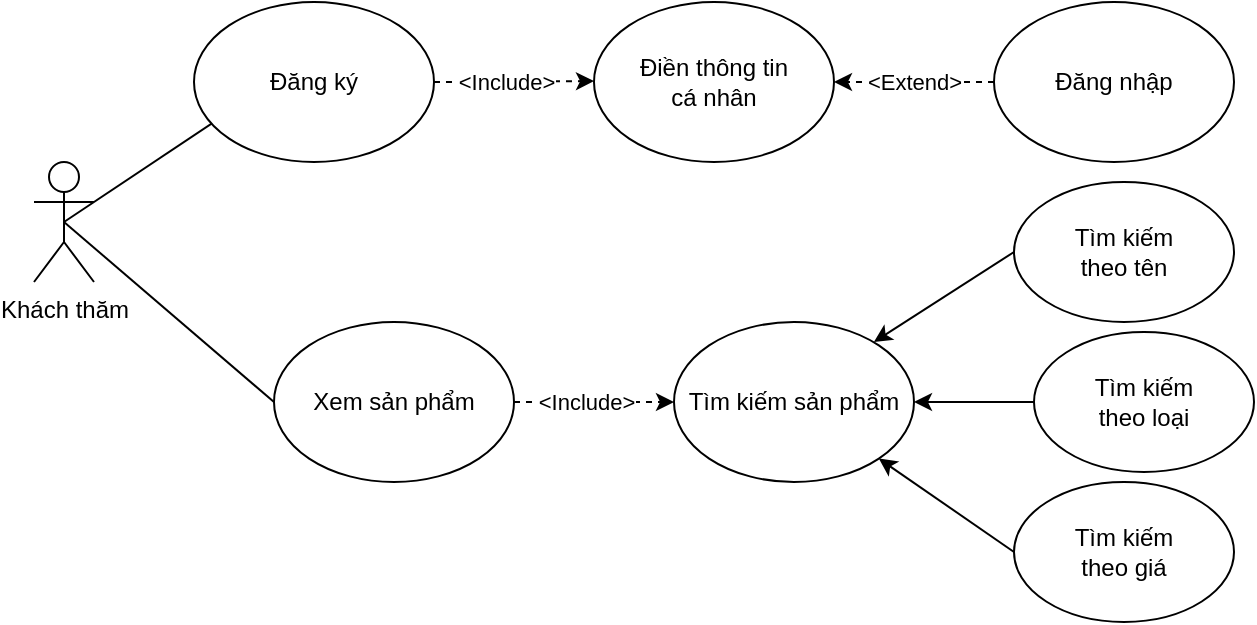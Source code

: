 <mxfile version="20.3.0" type="device"><diagram id="c6mjX217aeds3MkTo3PL" name="Page-1"><mxGraphModel dx="782" dy="539" grid="1" gridSize="10" guides="1" tooltips="1" connect="1" arrows="1" fold="1" page="1" pageScale="1" pageWidth="850" pageHeight="1100" math="0" shadow="0"><root><mxCell id="0"/><mxCell id="1" parent="0"/><mxCell id="I038MhzOt63osd_a4be9-16" value="Khách thăm&lt;br&gt;" style="shape=umlActor;verticalLabelPosition=bottom;verticalAlign=top;html=1;outlineConnect=0;overflow=visible;" vertex="1" parent="1"><mxGeometry x="80" y="120" width="30" height="60" as="geometry"/></mxCell><mxCell id="I038MhzOt63osd_a4be9-17" value="" style="endArrow=none;html=1;rounded=0;exitX=0.5;exitY=0.5;exitDx=0;exitDy=0;exitPerimeter=0;" edge="1" parent="1" source="I038MhzOt63osd_a4be9-16"><mxGeometry width="50" height="50" relative="1" as="geometry"><mxPoint x="150" y="140" as="sourcePoint"/><mxPoint x="200" y="80" as="targetPoint"/></mxGeometry></mxCell><mxCell id="I038MhzOt63osd_a4be9-18" value="Xem sản phẩm" style="ellipse;whiteSpace=wrap;html=1;" vertex="1" parent="1"><mxGeometry x="200" y="200" width="120" height="80" as="geometry"/></mxCell><mxCell id="I038MhzOt63osd_a4be9-19" value="" style="endArrow=none;html=1;rounded=0;exitX=0.5;exitY=0.5;exitDx=0;exitDy=0;exitPerimeter=0;entryX=0;entryY=0.5;entryDx=0;entryDy=0;" edge="1" parent="1" source="I038MhzOt63osd_a4be9-16" target="I038MhzOt63osd_a4be9-18"><mxGeometry width="50" height="50" relative="1" as="geometry"><mxPoint x="100" y="150" as="sourcePoint"/><mxPoint x="200" y="200" as="targetPoint"/></mxGeometry></mxCell><mxCell id="I038MhzOt63osd_a4be9-20" value="Đăng ký" style="ellipse;whiteSpace=wrap;html=1;" vertex="1" parent="1"><mxGeometry x="160" y="40" width="120" height="80" as="geometry"/></mxCell><mxCell id="I038MhzOt63osd_a4be9-21" value="" style="endArrow=classic;html=1;rounded=0;exitX=1;exitY=0.5;exitDx=0;exitDy=0;dashed=1;" edge="1" parent="1" source="I038MhzOt63osd_a4be9-18" target="I038MhzOt63osd_a4be9-23"><mxGeometry width="50" height="50" relative="1" as="geometry"><mxPoint x="340" y="210" as="sourcePoint"/><mxPoint x="440" y="200" as="targetPoint"/></mxGeometry></mxCell><mxCell id="I038MhzOt63osd_a4be9-22" value="&amp;lt;Include&amp;gt;" style="edgeLabel;html=1;align=center;verticalAlign=middle;resizable=0;points=[];" vertex="1" connectable="0" parent="I038MhzOt63osd_a4be9-21"><mxGeometry x="-0.267" y="1" relative="1" as="geometry"><mxPoint x="6" y="1" as="offset"/></mxGeometry></mxCell><mxCell id="I038MhzOt63osd_a4be9-23" value="Tìm kiếm sản phẩm" style="ellipse;whiteSpace=wrap;html=1;" vertex="1" parent="1"><mxGeometry x="400" y="200" width="120" height="80" as="geometry"/></mxCell><mxCell id="I038MhzOt63osd_a4be9-24" value="" style="endArrow=classic;html=1;rounded=0;exitX=0;exitY=0.5;exitDx=0;exitDy=0;entryX=1;entryY=1;entryDx=0;entryDy=0;" edge="1" parent="1" target="I038MhzOt63osd_a4be9-23" source="I038MhzOt63osd_a4be9-30"><mxGeometry width="50" height="50" relative="1" as="geometry"><mxPoint x="640" y="280" as="sourcePoint"/><mxPoint x="580" y="270" as="targetPoint"/></mxGeometry></mxCell><mxCell id="I038MhzOt63osd_a4be9-27" value="" style="endArrow=classic;html=1;rounded=0;exitX=0;exitY=0.5;exitDx=0;exitDy=0;entryX=1;entryY=0.5;entryDx=0;entryDy=0;" edge="1" parent="1" source="I038MhzOt63osd_a4be9-29" target="I038MhzOt63osd_a4be9-23"><mxGeometry width="50" height="50" relative="1" as="geometry"><mxPoint x="640" y="199.71" as="sourcePoint"/><mxPoint x="560" y="199.71" as="targetPoint"/></mxGeometry></mxCell><mxCell id="I038MhzOt63osd_a4be9-28" value="Tìm kiếm &lt;br&gt;theo tên" style="ellipse;whiteSpace=wrap;html=1;" vertex="1" parent="1"><mxGeometry x="570" y="130" width="110" height="70" as="geometry"/></mxCell><mxCell id="I038MhzOt63osd_a4be9-29" value="Tìm kiếm &lt;br&gt;theo loại" style="ellipse;whiteSpace=wrap;html=1;" vertex="1" parent="1"><mxGeometry x="580" y="205" width="110" height="70" as="geometry"/></mxCell><mxCell id="I038MhzOt63osd_a4be9-30" value="Tìm kiếm&lt;br&gt;theo giá" style="ellipse;whiteSpace=wrap;html=1;" vertex="1" parent="1"><mxGeometry x="570" y="280" width="110" height="70" as="geometry"/></mxCell><mxCell id="I038MhzOt63osd_a4be9-31" value="" style="endArrow=classic;html=1;rounded=0;entryX=0.833;entryY=0.125;entryDx=0;entryDy=0;entryPerimeter=0;exitX=0;exitY=0.5;exitDx=0;exitDy=0;" edge="1" parent="1" source="I038MhzOt63osd_a4be9-28" target="I038MhzOt63osd_a4be9-23"><mxGeometry width="50" height="50" relative="1" as="geometry"><mxPoint x="630" y="150.0" as="sourcePoint"/><mxPoint x="550" y="150.0" as="targetPoint"/></mxGeometry></mxCell><mxCell id="I038MhzOt63osd_a4be9-32" value="" style="endArrow=classic;html=1;rounded=0;dashed=1;exitX=1;exitY=0.5;exitDx=0;exitDy=0;entryX=0;entryY=0.494;entryDx=0;entryDy=0;entryPerimeter=0;" edge="1" parent="1" source="I038MhzOt63osd_a4be9-20" target="I038MhzOt63osd_a4be9-34"><mxGeometry width="50" height="50" relative="1" as="geometry"><mxPoint x="350" y="80" as="sourcePoint"/><mxPoint x="440" y="79.5" as="targetPoint"/></mxGeometry></mxCell><mxCell id="I038MhzOt63osd_a4be9-33" value="&amp;lt;Include&amp;gt;" style="edgeLabel;html=1;align=center;verticalAlign=middle;resizable=0;points=[];" vertex="1" connectable="0" parent="I038MhzOt63osd_a4be9-32"><mxGeometry x="-0.267" y="1" relative="1" as="geometry"><mxPoint x="6" y="1" as="offset"/></mxGeometry></mxCell><mxCell id="I038MhzOt63osd_a4be9-34" value="Điền thông tin&lt;br&gt;cá nhân" style="ellipse;whiteSpace=wrap;html=1;" vertex="1" parent="1"><mxGeometry x="360" y="40" width="120" height="80" as="geometry"/></mxCell><mxCell id="I038MhzOt63osd_a4be9-35" value="" style="endArrow=classic;html=1;rounded=0;dashed=1;entryX=1;entryY=0.5;entryDx=0;entryDy=0;exitX=0;exitY=0.5;exitDx=0;exitDy=0;" edge="1" parent="1" source="I038MhzOt63osd_a4be9-37" target="I038MhzOt63osd_a4be9-34"><mxGeometry width="50" height="50" relative="1" as="geometry"><mxPoint x="570" y="130" as="sourcePoint"/><mxPoint x="600" y="80" as="targetPoint"/></mxGeometry></mxCell><mxCell id="I038MhzOt63osd_a4be9-40" value="&amp;lt;Extend&amp;gt;" style="edgeLabel;html=1;align=center;verticalAlign=middle;resizable=0;points=[];" vertex="1" connectable="0" parent="I038MhzOt63osd_a4be9-35"><mxGeometry x="0.258" y="-1" relative="1" as="geometry"><mxPoint x="10" y="1" as="offset"/></mxGeometry></mxCell><mxCell id="I038MhzOt63osd_a4be9-37" value="Đăng nhập" style="ellipse;whiteSpace=wrap;html=1;" vertex="1" parent="1"><mxGeometry x="560" y="40" width="120" height="80" as="geometry"/></mxCell></root></mxGraphModel></diagram></mxfile>